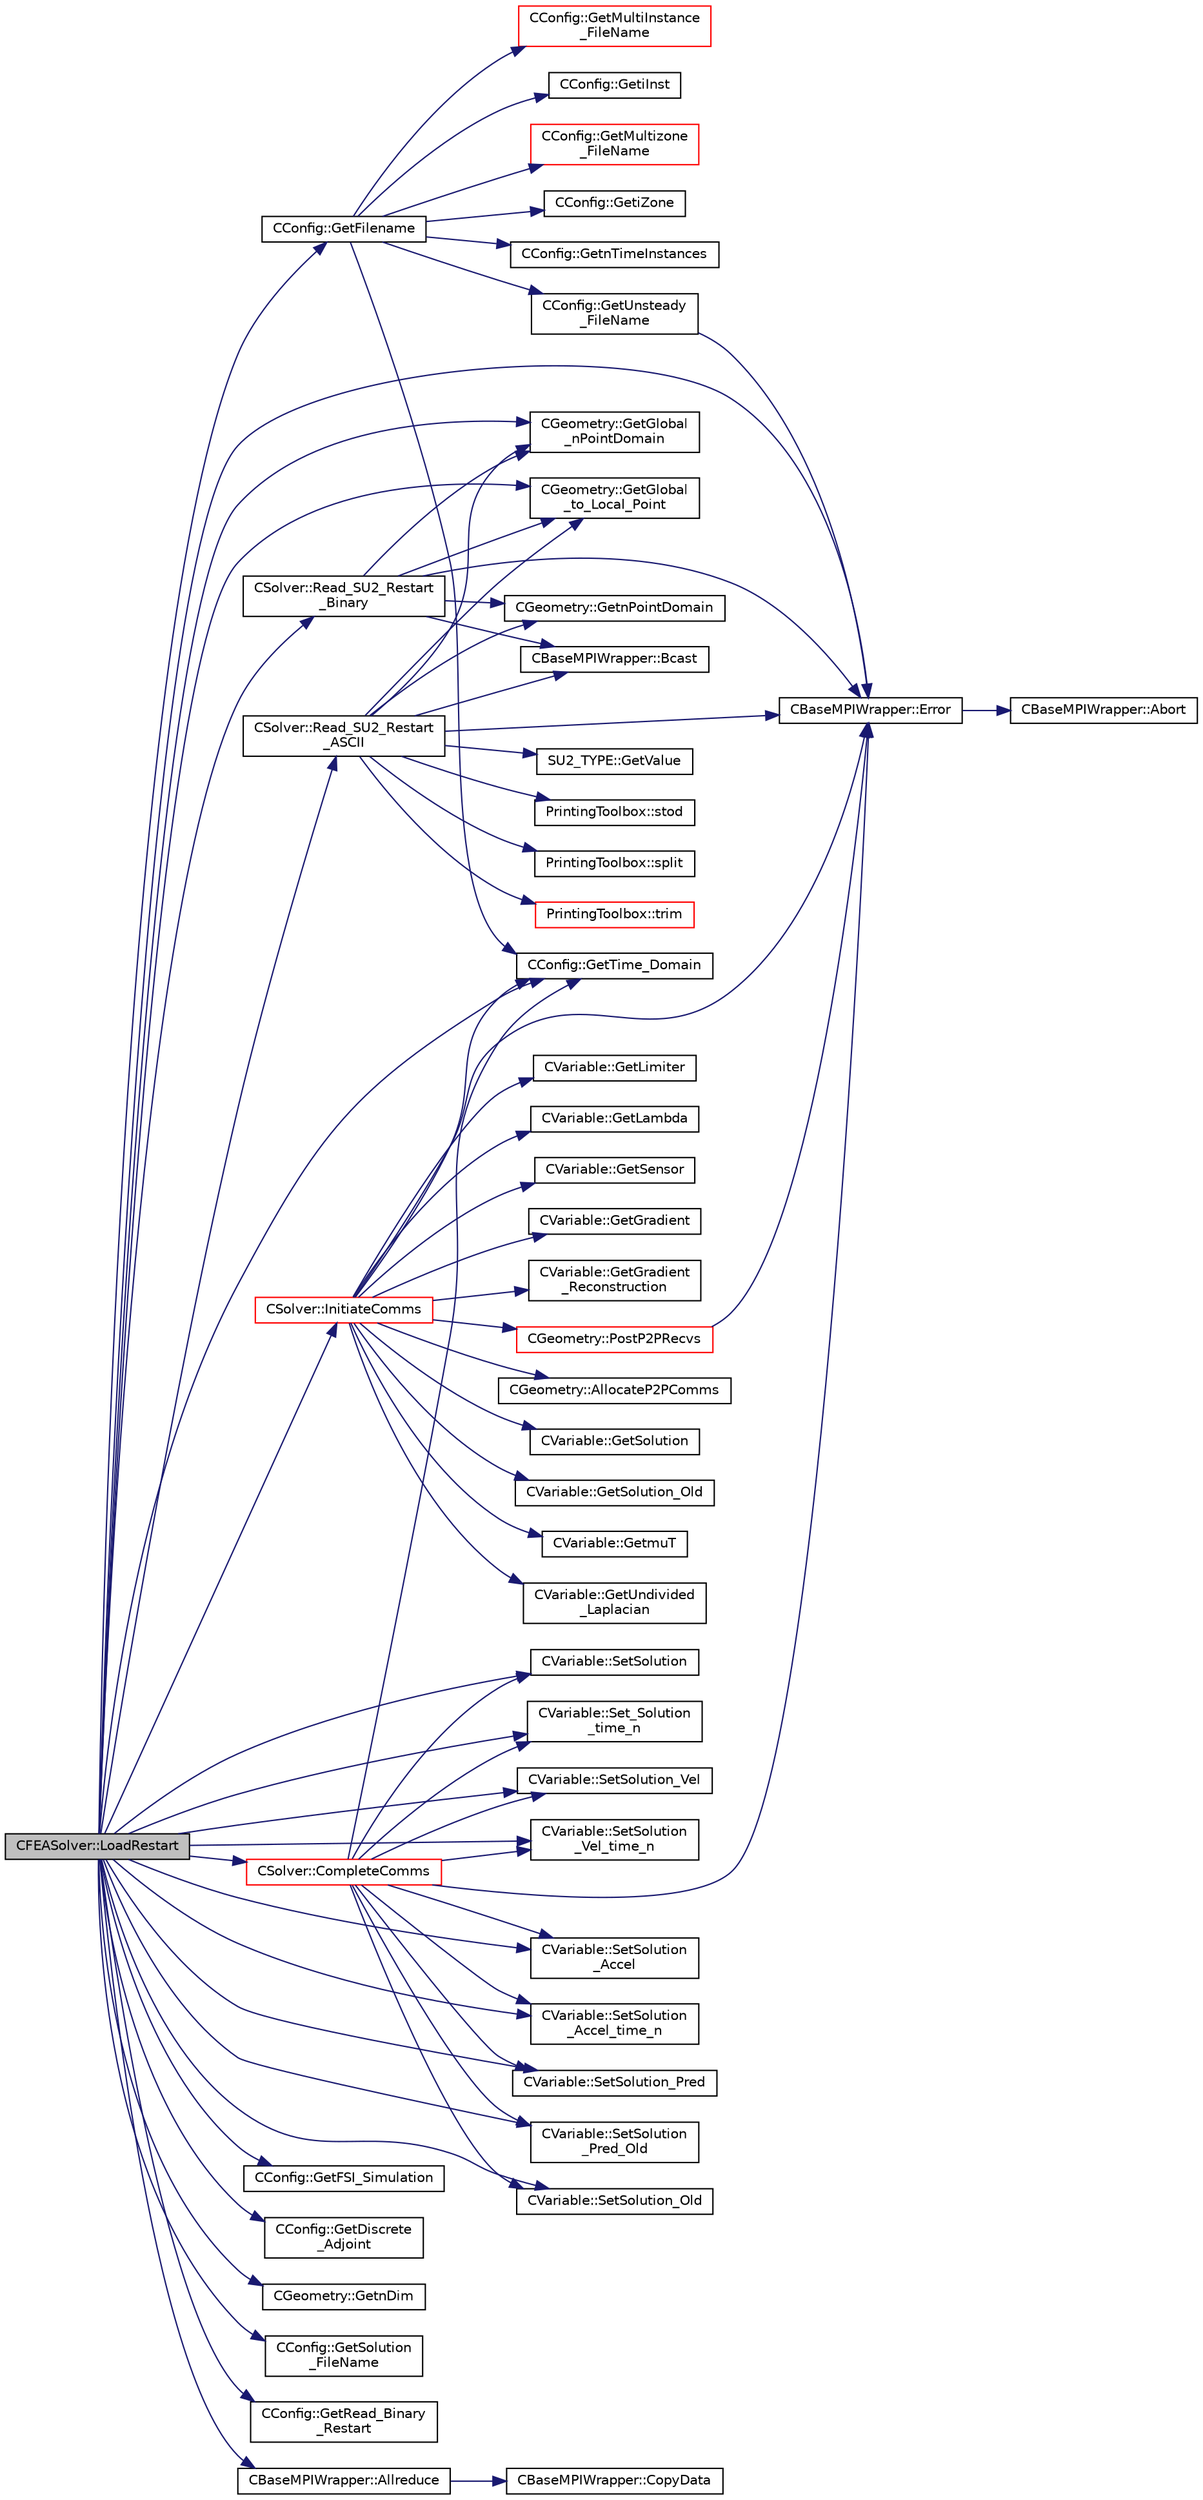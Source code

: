 digraph "CFEASolver::LoadRestart"
{
  edge [fontname="Helvetica",fontsize="10",labelfontname="Helvetica",labelfontsize="10"];
  node [fontname="Helvetica",fontsize="10",shape=record];
  rankdir="LR";
  Node863 [label="CFEASolver::LoadRestart",height=0.2,width=0.4,color="black", fillcolor="grey75", style="filled", fontcolor="black"];
  Node863 -> Node864 [color="midnightblue",fontsize="10",style="solid",fontname="Helvetica"];
  Node864 [label="CConfig::GetTime_Domain",height=0.2,width=0.4,color="black", fillcolor="white", style="filled",URL="$class_c_config.html#a6a11350b3c8d7577318be43cda6f7292",tooltip="Check if the multizone problem is solved for time domain. "];
  Node863 -> Node865 [color="midnightblue",fontsize="10",style="solid",fontname="Helvetica"];
  Node865 [label="CConfig::GetFSI_Simulation",height=0.2,width=0.4,color="black", fillcolor="white", style="filled",URL="$class_c_config.html#a9776c63953c047138e0f81d5b51cd895",tooltip="Check if the simulation we are running is a FSI simulation. "];
  Node863 -> Node866 [color="midnightblue",fontsize="10",style="solid",fontname="Helvetica"];
  Node866 [label="CConfig::GetDiscrete\l_Adjoint",height=0.2,width=0.4,color="black", fillcolor="white", style="filled",URL="$class_c_config.html#abe9f117dab934d76e518a9e8e40b142a",tooltip="Get the indicator whether we are solving an discrete adjoint problem. "];
  Node863 -> Node867 [color="midnightblue",fontsize="10",style="solid",fontname="Helvetica"];
  Node867 [label="CGeometry::GetnDim",height=0.2,width=0.4,color="black", fillcolor="white", style="filled",URL="$class_c_geometry.html#a2af01006c0c4f74ba089582f1a3587fe",tooltip="Get number of coordinates. "];
  Node863 -> Node868 [color="midnightblue",fontsize="10",style="solid",fontname="Helvetica"];
  Node868 [label="CConfig::GetFilename",height=0.2,width=0.4,color="black", fillcolor="white", style="filled",URL="$class_c_config.html#a71b8b08c6c1ba23c9ba1ed687bb635dc",tooltip="Add any numbers necessary to the filename (iteration number, zone ID ...) "];
  Node868 -> Node869 [color="midnightblue",fontsize="10",style="solid",fontname="Helvetica"];
  Node869 [label="CConfig::GetMultizone\l_FileName",height=0.2,width=0.4,color="red", fillcolor="white", style="filled",URL="$class_c_config.html#af4d81fc4ec805bb4a89f3739048d8824",tooltip="Append the zone index to the restart or the solution files. "];
  Node868 -> Node872 [color="midnightblue",fontsize="10",style="solid",fontname="Helvetica"];
  Node872 [label="CConfig::GetiZone",height=0.2,width=0.4,color="black", fillcolor="white", style="filled",URL="$class_c_config.html#ac09e21f44792b38adb3f933a4426b25f",tooltip="Provides the number of varaibles. "];
  Node868 -> Node873 [color="midnightblue",fontsize="10",style="solid",fontname="Helvetica"];
  Node873 [label="CConfig::GetnTimeInstances",height=0.2,width=0.4,color="black", fillcolor="white", style="filled",URL="$class_c_config.html#a2e52fd45c8b5179c9cb3ce5fff935f11",tooltip="Retrieves the number of periodic time instances for Harmonic Balance. "];
  Node868 -> Node874 [color="midnightblue",fontsize="10",style="solid",fontname="Helvetica"];
  Node874 [label="CConfig::GetMultiInstance\l_FileName",height=0.2,width=0.4,color="red", fillcolor="white", style="filled",URL="$class_c_config.html#aa09a28009de12d84ac2e640489bc70fe",tooltip="Append the instance index to the restart or the solution files. "];
  Node868 -> Node875 [color="midnightblue",fontsize="10",style="solid",fontname="Helvetica"];
  Node875 [label="CConfig::GetiInst",height=0.2,width=0.4,color="black", fillcolor="white", style="filled",URL="$class_c_config.html#a13643de8d58ed6b848b193eae54c97e8",tooltip="Get the current instance. "];
  Node868 -> Node864 [color="midnightblue",fontsize="10",style="solid",fontname="Helvetica"];
  Node868 -> Node876 [color="midnightblue",fontsize="10",style="solid",fontname="Helvetica"];
  Node876 [label="CConfig::GetUnsteady\l_FileName",height=0.2,width=0.4,color="black", fillcolor="white", style="filled",URL="$class_c_config.html#a58c909cea24176adb2b2e9115fa6de7f",tooltip="Augment the input filename with the iteration number for an unsteady file. "];
  Node876 -> Node877 [color="midnightblue",fontsize="10",style="solid",fontname="Helvetica"];
  Node877 [label="CBaseMPIWrapper::Error",height=0.2,width=0.4,color="black", fillcolor="white", style="filled",URL="$class_c_base_m_p_i_wrapper.html#a04457c47629bda56704e6a8804833eeb"];
  Node877 -> Node878 [color="midnightblue",fontsize="10",style="solid",fontname="Helvetica"];
  Node878 [label="CBaseMPIWrapper::Abort",height=0.2,width=0.4,color="black", fillcolor="white", style="filled",URL="$class_c_base_m_p_i_wrapper.html#a21ef5681e2acb532d345e9bab173ef07"];
  Node863 -> Node879 [color="midnightblue",fontsize="10",style="solid",fontname="Helvetica"];
  Node879 [label="CConfig::GetSolution\l_FileName",height=0.2,width=0.4,color="black", fillcolor="white", style="filled",URL="$class_c_config.html#a90d768708abc0f55180279efbea01485",tooltip="Get the name of the file with the solution of the flow problem. "];
  Node863 -> Node880 [color="midnightblue",fontsize="10",style="solid",fontname="Helvetica"];
  Node880 [label="CConfig::GetRead_Binary\l_Restart",height=0.2,width=0.4,color="black", fillcolor="white", style="filled",URL="$class_c_config.html#a37f4ffc9f97f54715ea40e411e60670f",tooltip="Flag for whether binary SU2 native restart files are read. "];
  Node863 -> Node881 [color="midnightblue",fontsize="10",style="solid",fontname="Helvetica"];
  Node881 [label="CSolver::Read_SU2_Restart\l_Binary",height=0.2,width=0.4,color="black", fillcolor="white", style="filled",URL="$class_c_solver.html#a7eb29d1b014277fe6fdba3a276acc67d",tooltip="Read a native SU2 restart file in binary format. "];
  Node881 -> Node877 [color="midnightblue",fontsize="10",style="solid",fontname="Helvetica"];
  Node881 -> Node882 [color="midnightblue",fontsize="10",style="solid",fontname="Helvetica"];
  Node882 [label="CGeometry::GetnPointDomain",height=0.2,width=0.4,color="black", fillcolor="white", style="filled",URL="$class_c_geometry.html#a4fc7de3bff7b6f8c35717016d6f8fcb2",tooltip="Get number of real points (that belong to the domain). "];
  Node881 -> Node883 [color="midnightblue",fontsize="10",style="solid",fontname="Helvetica"];
  Node883 [label="CBaseMPIWrapper::Bcast",height=0.2,width=0.4,color="black", fillcolor="white", style="filled",URL="$class_c_base_m_p_i_wrapper.html#ae816a2f124ea5ae95337418462514df5"];
  Node881 -> Node884 [color="midnightblue",fontsize="10",style="solid",fontname="Helvetica"];
  Node884 [label="CGeometry::GetGlobal\l_nPointDomain",height=0.2,width=0.4,color="black", fillcolor="white", style="filled",URL="$class_c_geometry.html#a22f1fbc70d2133f1d1924cc7b56caee9",tooltip="A virtual member. "];
  Node881 -> Node885 [color="midnightblue",fontsize="10",style="solid",fontname="Helvetica"];
  Node885 [label="CGeometry::GetGlobal\l_to_Local_Point",height=0.2,width=0.4,color="black", fillcolor="white", style="filled",URL="$class_c_geometry.html#af8c9098e9da9a7c6c86d7316fe76230f",tooltip="A virtual member. "];
  Node863 -> Node886 [color="midnightblue",fontsize="10",style="solid",fontname="Helvetica"];
  Node886 [label="CSolver::Read_SU2_Restart\l_ASCII",height=0.2,width=0.4,color="black", fillcolor="white", style="filled",URL="$class_c_solver.html#ac5d5660eff53510f678a3aa122130585",tooltip="Read a native SU2 restart file in ASCII format. "];
  Node886 -> Node877 [color="midnightblue",fontsize="10",style="solid",fontname="Helvetica"];
  Node886 -> Node883 [color="midnightblue",fontsize="10",style="solid",fontname="Helvetica"];
  Node886 -> Node887 [color="midnightblue",fontsize="10",style="solid",fontname="Helvetica"];
  Node887 [label="PrintingToolbox::split",height=0.2,width=0.4,color="black", fillcolor="white", style="filled",URL="$namespace_printing_toolbox.html#abd4b09ef601c48797157b3576d4c7141"];
  Node886 -> Node888 [color="midnightblue",fontsize="10",style="solid",fontname="Helvetica"];
  Node888 [label="PrintingToolbox::trim",height=0.2,width=0.4,color="red", fillcolor="white", style="filled",URL="$namespace_printing_toolbox.html#a8d3bf1566f372942cfb12952d4fca751"];
  Node886 -> Node882 [color="midnightblue",fontsize="10",style="solid",fontname="Helvetica"];
  Node886 -> Node884 [color="midnightblue",fontsize="10",style="solid",fontname="Helvetica"];
  Node886 -> Node885 [color="midnightblue",fontsize="10",style="solid",fontname="Helvetica"];
  Node886 -> Node871 [color="midnightblue",fontsize="10",style="solid",fontname="Helvetica"];
  Node871 [label="SU2_TYPE::GetValue",height=0.2,width=0.4,color="black", fillcolor="white", style="filled",URL="$namespace_s_u2___t_y_p_e.html#a0ed43473f5a450ce028d088427bf10cb",tooltip="Get the (primitive) value of the datatype (needs to be implemented for each new type). "];
  Node886 -> Node891 [color="midnightblue",fontsize="10",style="solid",fontname="Helvetica"];
  Node891 [label="PrintingToolbox::stod",height=0.2,width=0.4,color="black", fillcolor="white", style="filled",URL="$namespace_printing_toolbox.html#a8847e43f5ff9dd98f59658edce9da4d6"];
  Node863 -> Node884 [color="midnightblue",fontsize="10",style="solid",fontname="Helvetica"];
  Node863 -> Node885 [color="midnightblue",fontsize="10",style="solid",fontname="Helvetica"];
  Node863 -> Node892 [color="midnightblue",fontsize="10",style="solid",fontname="Helvetica"];
  Node892 [label="CVariable::SetSolution",height=0.2,width=0.4,color="black", fillcolor="white", style="filled",URL="$class_c_variable.html#a22fbbd7bc6491672843000644a05c6a5",tooltip="Set the value of the solution, all variables. "];
  Node863 -> Node893 [color="midnightblue",fontsize="10",style="solid",fontname="Helvetica"];
  Node893 [label="CVariable::Set_Solution\l_time_n",height=0.2,width=0.4,color="black", fillcolor="white", style="filled",URL="$class_c_variable.html#abf55f051089ec13d9c0422ed3389a9dc",tooltip="Set the variable solution at time n. "];
  Node863 -> Node894 [color="midnightblue",fontsize="10",style="solid",fontname="Helvetica"];
  Node894 [label="CVariable::SetSolution_Vel",height=0.2,width=0.4,color="black", fillcolor="white", style="filled",URL="$class_c_variable.html#a5c1430d98acd399f1371f23e6fae053f",tooltip="Set the value of the velocity (Structural Analysis). "];
  Node863 -> Node895 [color="midnightblue",fontsize="10",style="solid",fontname="Helvetica"];
  Node895 [label="CVariable::SetSolution\l_Vel_time_n",height=0.2,width=0.4,color="black", fillcolor="white", style="filled",URL="$class_c_variable.html#a889d87f62b6ffa72ca8b3f7cec792753",tooltip="Set the value of the velocity (Structural Analysis) at time n. "];
  Node863 -> Node896 [color="midnightblue",fontsize="10",style="solid",fontname="Helvetica"];
  Node896 [label="CVariable::SetSolution\l_Accel",height=0.2,width=0.4,color="black", fillcolor="white", style="filled",URL="$class_c_variable.html#af87029baec777039085fb1ff17ee9555",tooltip="Set the value of the acceleration (Structural Analysis). "];
  Node863 -> Node897 [color="midnightblue",fontsize="10",style="solid",fontname="Helvetica"];
  Node897 [label="CVariable::SetSolution\l_Accel_time_n",height=0.2,width=0.4,color="black", fillcolor="white", style="filled",URL="$class_c_variable.html#a3448962f8d6a3867336dd139d552b225",tooltip="Set the value of the acceleration (Structural Analysis) at time n. "];
  Node863 -> Node898 [color="midnightblue",fontsize="10",style="solid",fontname="Helvetica"];
  Node898 [label="CVariable::SetSolution_Pred",height=0.2,width=0.4,color="black", fillcolor="white", style="filled",URL="$class_c_variable.html#a82c69178a3045a8e5030abddf0241832",tooltip="A virtual member. Set the value of the solution predictor. "];
  Node863 -> Node899 [color="midnightblue",fontsize="10",style="solid",fontname="Helvetica"];
  Node899 [label="CVariable::SetSolution\l_Pred_Old",height=0.2,width=0.4,color="black", fillcolor="white", style="filled",URL="$class_c_variable.html#a917cc20c7a6851bc9a8f580453710b63",tooltip="A virtual member. Set the value of the solution predictor. "];
  Node863 -> Node900 [color="midnightblue",fontsize="10",style="solid",fontname="Helvetica"];
  Node900 [label="CVariable::SetSolution_Old",height=0.2,width=0.4,color="black", fillcolor="white", style="filled",URL="$class_c_variable.html#a6ee4d8d450971204cc054a33d6473732",tooltip="Set the value of the old solution. "];
  Node863 -> Node901 [color="midnightblue",fontsize="10",style="solid",fontname="Helvetica"];
  Node901 [label="CBaseMPIWrapper::Allreduce",height=0.2,width=0.4,color="black", fillcolor="white", style="filled",URL="$class_c_base_m_p_i_wrapper.html#a637b6fd917a8ca91ce748ba88e0d66b6"];
  Node901 -> Node902 [color="midnightblue",fontsize="10",style="solid",fontname="Helvetica"];
  Node902 [label="CBaseMPIWrapper::CopyData",height=0.2,width=0.4,color="black", fillcolor="white", style="filled",URL="$class_c_base_m_p_i_wrapper.html#a4725cc1dd65b161b483e812a538a5e36"];
  Node863 -> Node877 [color="midnightblue",fontsize="10",style="solid",fontname="Helvetica"];
  Node863 -> Node903 [color="midnightblue",fontsize="10",style="solid",fontname="Helvetica"];
  Node903 [label="CSolver::InitiateComms",height=0.2,width=0.4,color="red", fillcolor="white", style="filled",URL="$class_c_solver.html#a68ef94bc50683bd1f1d750b4a8cb7351",tooltip="Routine to load a solver quantity into the data structures for MPI point-to-point communication and t..."];
  Node903 -> Node864 [color="midnightblue",fontsize="10",style="solid",fontname="Helvetica"];
  Node903 -> Node877 [color="midnightblue",fontsize="10",style="solid",fontname="Helvetica"];
  Node903 -> Node904 [color="midnightblue",fontsize="10",style="solid",fontname="Helvetica"];
  Node904 [label="CGeometry::AllocateP2PComms",height=0.2,width=0.4,color="black", fillcolor="white", style="filled",URL="$class_c_geometry.html#ab8d78a9f4017431b7542e154f58a7e63",tooltip="Routine to allocate buffers for point-to-point MPI communications. Also called to dynamically realloc..."];
  Node903 -> Node905 [color="midnightblue",fontsize="10",style="solid",fontname="Helvetica"];
  Node905 [label="CGeometry::PostP2PRecvs",height=0.2,width=0.4,color="red", fillcolor="white", style="filled",URL="$class_c_geometry.html#a35dd847b43dad069e3d73e376a0f32fb",tooltip="Routine to launch non-blocking recvs only for all point-to-point communication with neighboring parti..."];
  Node905 -> Node877 [color="midnightblue",fontsize="10",style="solid",fontname="Helvetica"];
  Node903 -> Node907 [color="midnightblue",fontsize="10",style="solid",fontname="Helvetica"];
  Node907 [label="CVariable::GetSolution",height=0.2,width=0.4,color="black", fillcolor="white", style="filled",URL="$class_c_variable.html#a261483e39c23c1de7cb9aea7e917c121",tooltip="Get the solution. "];
  Node903 -> Node908 [color="midnightblue",fontsize="10",style="solid",fontname="Helvetica"];
  Node908 [label="CVariable::GetSolution_Old",height=0.2,width=0.4,color="black", fillcolor="white", style="filled",URL="$class_c_variable.html#a70a9df6b6cc631f9c3b9a3ef7b3ecfe4",tooltip="Get the old solution of the problem (Runge-Kutta method) "];
  Node903 -> Node909 [color="midnightblue",fontsize="10",style="solid",fontname="Helvetica"];
  Node909 [label="CVariable::GetmuT",height=0.2,width=0.4,color="black", fillcolor="white", style="filled",URL="$class_c_variable.html#ad35ee29420764dda0bbb574f7a7253e7",tooltip="Get the value of the eddy viscosity. "];
  Node903 -> Node910 [color="midnightblue",fontsize="10",style="solid",fontname="Helvetica"];
  Node910 [label="CVariable::GetUndivided\l_Laplacian",height=0.2,width=0.4,color="black", fillcolor="white", style="filled",URL="$class_c_variable.html#a1dd90f7826e65b6b9fe15becaf82b1af",tooltip="Get the undivided laplacian of the solution. "];
  Node903 -> Node911 [color="midnightblue",fontsize="10",style="solid",fontname="Helvetica"];
  Node911 [label="CVariable::GetLimiter",height=0.2,width=0.4,color="black", fillcolor="white", style="filled",URL="$class_c_variable.html#a9575966f5c250fca5f6c6ff4f2dd7558",tooltip="Get the value of the slope limiter. "];
  Node903 -> Node912 [color="midnightblue",fontsize="10",style="solid",fontname="Helvetica"];
  Node912 [label="CVariable::GetLambda",height=0.2,width=0.4,color="black", fillcolor="white", style="filled",URL="$class_c_variable.html#af0b6afbd2666eab791d902f50fc3e869",tooltip="Get the value of the spectral radius. "];
  Node903 -> Node913 [color="midnightblue",fontsize="10",style="solid",fontname="Helvetica"];
  Node913 [label="CVariable::GetSensor",height=0.2,width=0.4,color="black", fillcolor="white", style="filled",URL="$class_c_variable.html#afec545423f883bcd961ac9f1e5d18dd2",tooltip="Get the pressure sensor. "];
  Node903 -> Node914 [color="midnightblue",fontsize="10",style="solid",fontname="Helvetica"];
  Node914 [label="CVariable::GetGradient",height=0.2,width=0.4,color="black", fillcolor="white", style="filled",URL="$class_c_variable.html#a7b58da4a928d622e7c2d4b4db047769d",tooltip="Get the value of the solution gradient. "];
  Node903 -> Node915 [color="midnightblue",fontsize="10",style="solid",fontname="Helvetica"];
  Node915 [label="CVariable::GetGradient\l_Reconstruction",height=0.2,width=0.4,color="black", fillcolor="white", style="filled",URL="$class_c_variable.html#a977f02338e95faf16da03dceb858d21b",tooltip="Get the value of the primitive gradient for MUSCL reconstruction. "];
  Node863 -> Node930 [color="midnightblue",fontsize="10",style="solid",fontname="Helvetica"];
  Node930 [label="CSolver::CompleteComms",height=0.2,width=0.4,color="red", fillcolor="white", style="filled",URL="$class_c_solver.html#a8d3046ad54e177f0705a2bff99c1cf16",tooltip="Routine to complete the set of non-blocking communications launched by InitiateComms() and unpacking ..."];
  Node930 -> Node892 [color="midnightblue",fontsize="10",style="solid",fontname="Helvetica"];
  Node930 -> Node900 [color="midnightblue",fontsize="10",style="solid",fontname="Helvetica"];
  Node930 -> Node864 [color="midnightblue",fontsize="10",style="solid",fontname="Helvetica"];
  Node930 -> Node894 [color="midnightblue",fontsize="10",style="solid",fontname="Helvetica"];
  Node930 -> Node896 [color="midnightblue",fontsize="10",style="solid",fontname="Helvetica"];
  Node930 -> Node893 [color="midnightblue",fontsize="10",style="solid",fontname="Helvetica"];
  Node930 -> Node895 [color="midnightblue",fontsize="10",style="solid",fontname="Helvetica"];
  Node930 -> Node897 [color="midnightblue",fontsize="10",style="solid",fontname="Helvetica"];
  Node930 -> Node898 [color="midnightblue",fontsize="10",style="solid",fontname="Helvetica"];
  Node930 -> Node899 [color="midnightblue",fontsize="10",style="solid",fontname="Helvetica"];
  Node930 -> Node877 [color="midnightblue",fontsize="10",style="solid",fontname="Helvetica"];
}
